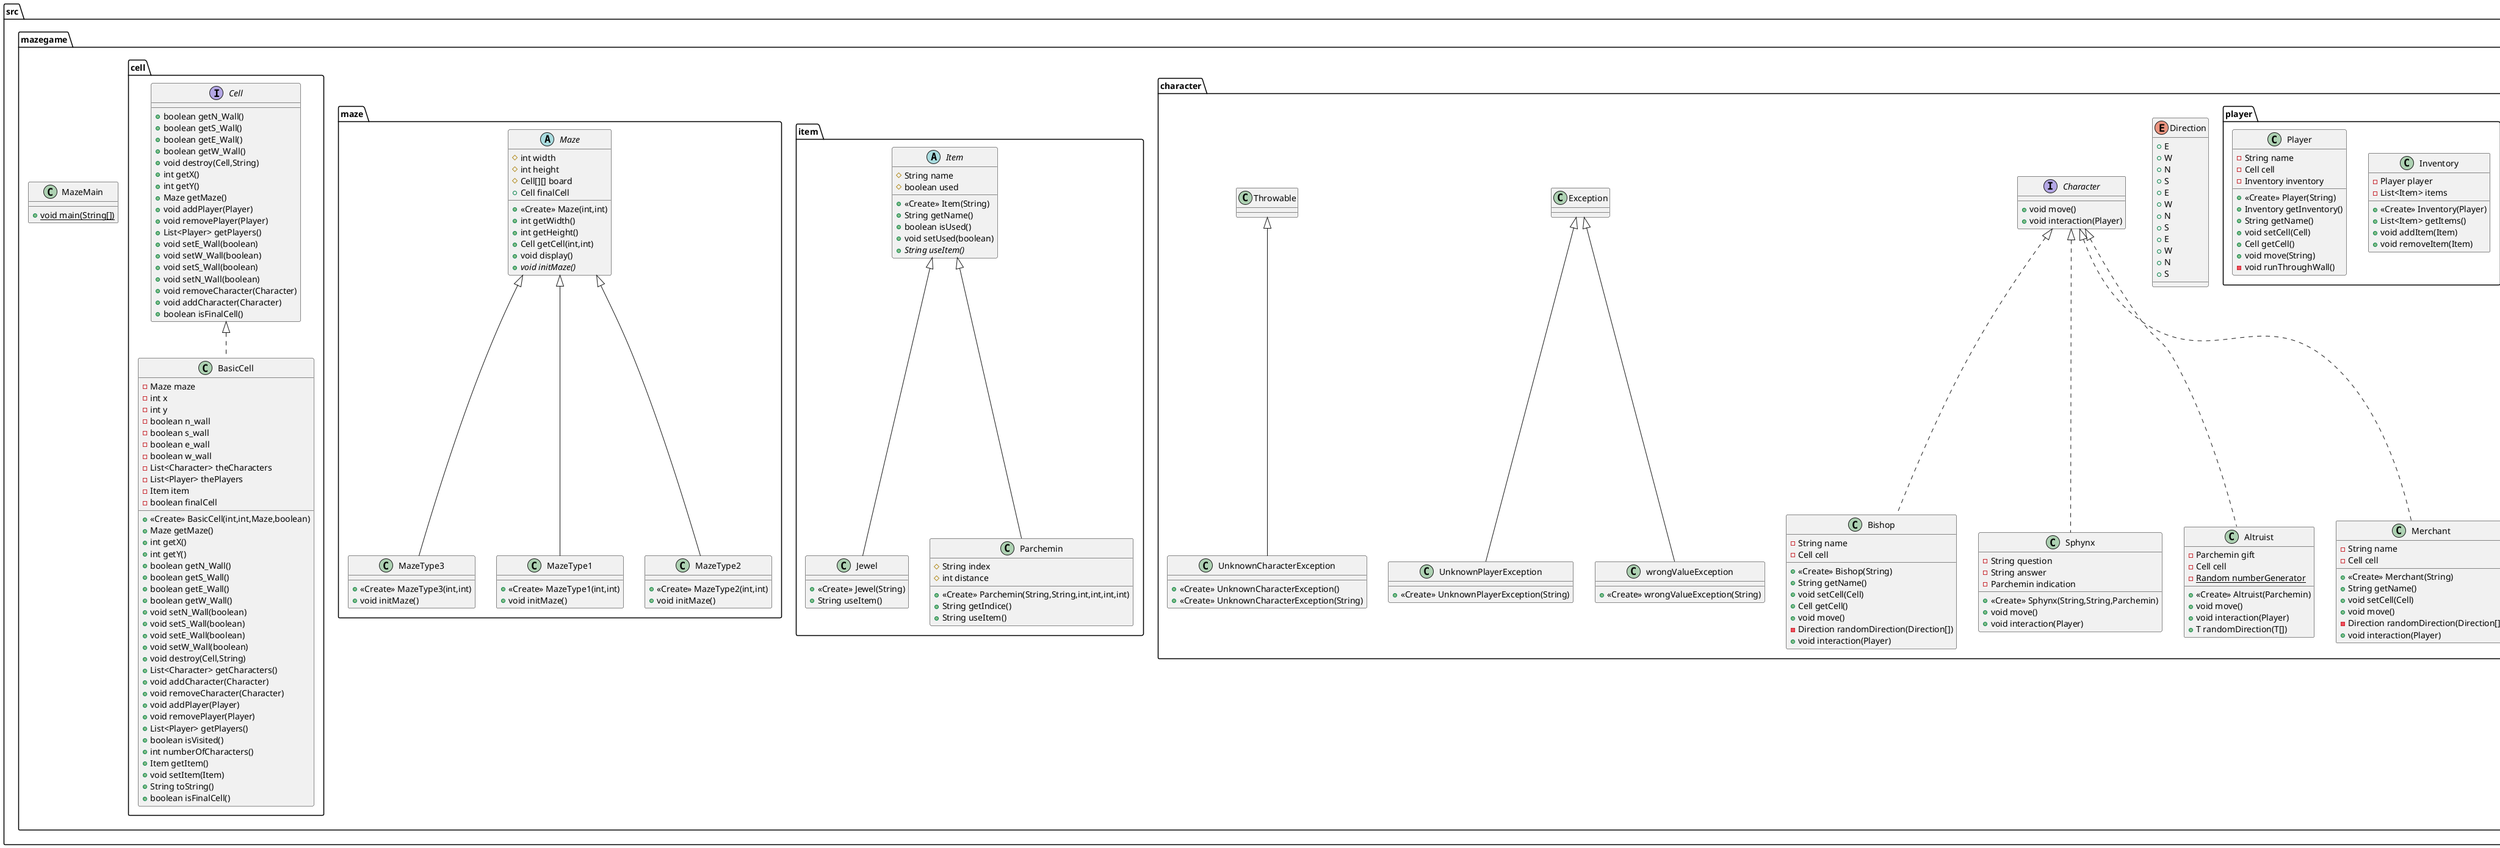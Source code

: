 @startuml
class src.mazegame.character.player.Inventory {
- Player player
- List<Item> items
+ <<Create>> Inventory(Player)
+ List<Item> getItems()
+ void addItem(Item)
+ void removeItem(Item)
}
class src.mazegame.character.UnknownPlayerException {
+ <<Create>> UnknownPlayerException(String)
}
class src.mazegame.character.Bishop {
- String name
- Cell cell
+ <<Create>> Bishop(String)
+ String getName()
+ void setCell(Cell)
+ Cell getCell()
+ void move()
- Direction randomDirection(Direction[])
+ void interaction(Player)
}
enum src.mazegame.character.Direction {
+  E
+  W
+  N
+  S
}
interface src.mazegame.character.Character {
+ void move()
+ void interaction(Player)
}
class src.mazegame.item.Jewel {
+ <<Create>> Jewel(String)
+ String useItem()
}
class src.mazegame.maze.MazeType3 {
+ <<Create>> MazeType3(int,int)
+ void initMaze()
}
class src.mazegame.character.Sphynx {
- String question
- String answer
- Parchemin indication
+ <<Create>> Sphynx(String,String,Parchemin)
+ void move()
+ void interaction(Player)
}
class src.mazegame.MazeMain {
+ {static} void main(String[])
}
abstract class src.mazegame.maze.Maze {
# int width
# int height
# Cell[][] board
+ Cell finalCell
+ <<Create>> Maze(int,int)
+ int getWidth()
+ int getHeight()
+ Cell getCell(int,int)
+ void display()
+ {abstract}void initMaze()
}
interface src.mazegame.cell.Cell {
+ boolean getN_Wall()
+ boolean getS_Wall()
+ boolean getE_Wall()
+ boolean getW_Wall()
+ void destroy(Cell,String)
+ int getX()
+ int getY()
+ Maze getMaze()
+ void addPlayer(Player)
+ void removePlayer(Player)
+ List<Player> getPlayers()
+ void setE_Wall(boolean)
+ void setW_Wall(boolean)
+ void setS_Wall(boolean)
+ void setN_Wall(boolean)
+ void removeCharacter(Character)
+ void addCharacter(Character)
+ boolean isFinalCell()
}
class src.mazegame.item.Parchemin {
# String index
# int distance
+ <<Create>> Parchemin(String,String,int,int,int,int)
+ String getIndice()
+ String useItem()
}
class src.mazegame.maze.MazeType1 {
+ <<Create>> MazeType1(int,int)
+ void initMaze()
}
class src.mazegame.character.Altruist {
- Parchemin gift
- Cell cell
- {static} Random numberGenerator
+ <<Create>> Altruist(Parchemin)
+ void move()
+ void interaction(Player)
+ T randomDirection(T[])
}
enum src.mazegame.character.Direction {
+  E
+  W
+  N
+  S
}
class src.mazegame.character.UnknownCharacterException {
+ <<Create>> UnknownCharacterException()
+ <<Create>> UnknownCharacterException(String)
}
abstract class src.mazegame.item.Item {
# String name
# boolean used
+ <<Create>> Item(String)
+ String getName()
+ boolean isUsed()
+ void setUsed(boolean)
+ {abstract}String useItem()
}
class src.mazegame.cell.BasicCell {
- Maze maze
- int x
- int y
- boolean n_wall
- boolean s_wall
- boolean e_wall
- boolean w_wall
- List<Character> theCharacters
- List<Player> thePlayers
- Item item
- boolean finalCell
+ <<Create>> BasicCell(int,int,Maze,boolean)
+ Maze getMaze()
+ int getX()
+ int getY()
+ boolean getN_Wall()
+ boolean getS_Wall()
+ boolean getE_Wall()
+ boolean getW_Wall()
+ void setN_Wall(boolean)
+ void setS_Wall(boolean)
+ void setE_Wall(boolean)
+ void setW_Wall(boolean)
+ void destroy(Cell,String)
+ List<Character> getCharacters()
+ void addCharacter(Character)
+ void removeCharacter(Character)
+ void addPlayer(Player)
+ void removePlayer(Player)
+ List<Player> getPlayers()
+ boolean isVisited()
+ int numberOfCharacters()
+ Item getItem()
+ void setItem(Item)
+ String toString()
+ boolean isFinalCell()
}
class src.mazegame.character.Merchant {
- String name
- Cell cell
+ <<Create>> Merchant(String)
+ String getName()
+ void setCell(Cell)
+ void move()
- Direction randomDirection(Direction[])
+ void interaction(Player)
}
enum src.mazegame.character.Direction {
+  E
+  W
+  N
+  S
}
class src.mazegame.character.wrongValueException {
+ <<Create>> wrongValueException(String)
}
class src.mazegame.maze.MazeType2 {
+ <<Create>> MazeType2(int,int)
+ void initMaze()
}
class src.mazegame.character.player.Player {
- String name
- Cell cell
- Inventory inventory
+ <<Create>> Player(String)
+ Inventory getInventory()
+ String getName()
+ void setCell(Cell)
+ Cell getCell()
+ void move(String)
- void runThroughWall()
}


src.mazegame.character.Exception <|-- src.mazegame.character.UnknownPlayerException
src.mazegame.character.Character <|.. src.mazegame.character.Bishop
src.mazegame.item.Item <|-- src.mazegame.item.Jewel
src.mazegame.maze.Maze <|-- src.mazegame.maze.MazeType3
src.mazegame.character.Character <|.. src.mazegame.character.Sphynx
src.mazegame.item.Item <|-- src.mazegame.item.Parchemin
src.mazegame.maze.Maze <|-- src.mazegame.maze.MazeType1
src.mazegame.character.Character <|.. src.mazegame.character.Altruist
src.mazegame.character.Throwable <|-- src.mazegame.character.UnknownCharacterException
src.mazegame.cell.Cell <|.. src.mazegame.cell.BasicCell
src.mazegame.character.Character <|.. src.mazegame.character.Merchant
src.mazegame.character.Exception <|-- src.mazegame.character.wrongValueException
src.mazegame.maze.Maze <|-- src.mazegame.maze.MazeType2
@enduml